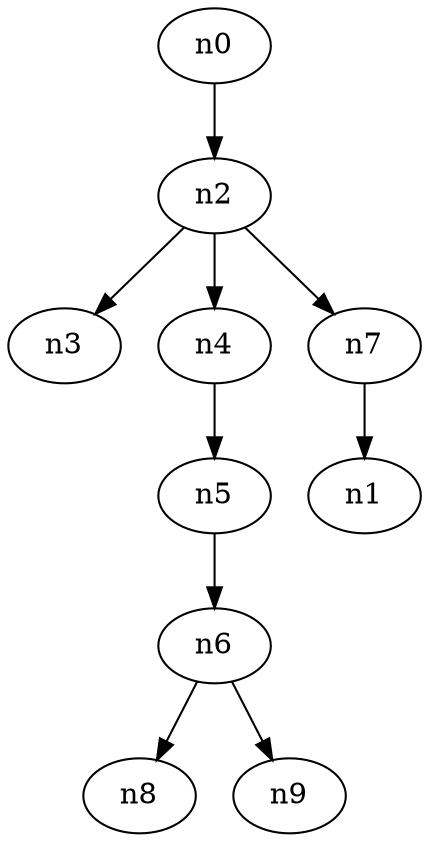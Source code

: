 digraph cfg {
splines="true";
n0 [label=n0];
n1 [label=n1];
n2 [label=n2];
n3 [label=n3];
n4 [label=n4];
n5 [label=n5];
n6 [label=n6];
n7 [label=n7];
n8 [label=n8];
n9 [label=n9];
n7 -> n1;
n2 -> n7;
n2 -> n3;
n6 -> n9;
n6 -> n8;
n5 -> n6;
n4 -> n5;
n2 -> n4;
n0 -> n2;

}